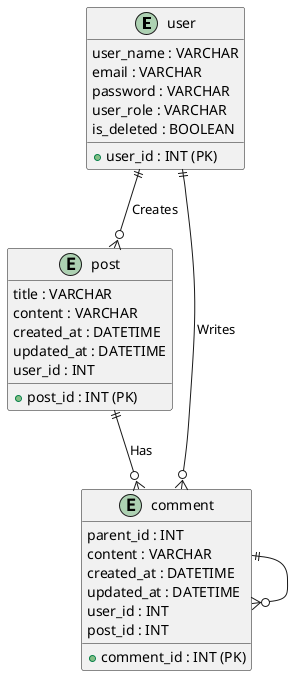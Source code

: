 @startuml erd


Entity user {
  + user_id : INT (PK)
  user_name : VARCHAR
  email : VARCHAR
  password : VARCHAR
  user_role : VARCHAR
  is_deleted : BOOLEAN
}






Entity post {
  + post_id : INT (PK)
  title : VARCHAR
  content : VARCHAR
  created_at : DATETIME
  updated_at : DATETIME
  user_id : INT
}

Entity comment {
  + comment_id : INT (PK)
  parent_id : INT
  content : VARCHAR
  created_at : DATETIME
  updated_at : DATETIME
  user_id : INT
  post_id : INT
}


user ||--o{ post : Creates
user ||--o{ comment : Writes
post ||--o{ comment : Has
comment ||--o{ comment

@end